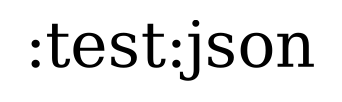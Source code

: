 digraph {
edge ["dir"="forward"]
graph ["dpi"="100","label"=":test:json","labelloc"="t","fontsize"="30","ranksep"="1.5","rankdir"="TB"]
node ["style"="filled"]
{
edge ["dir"="none"]
graph ["rank"="same"]
}
}
